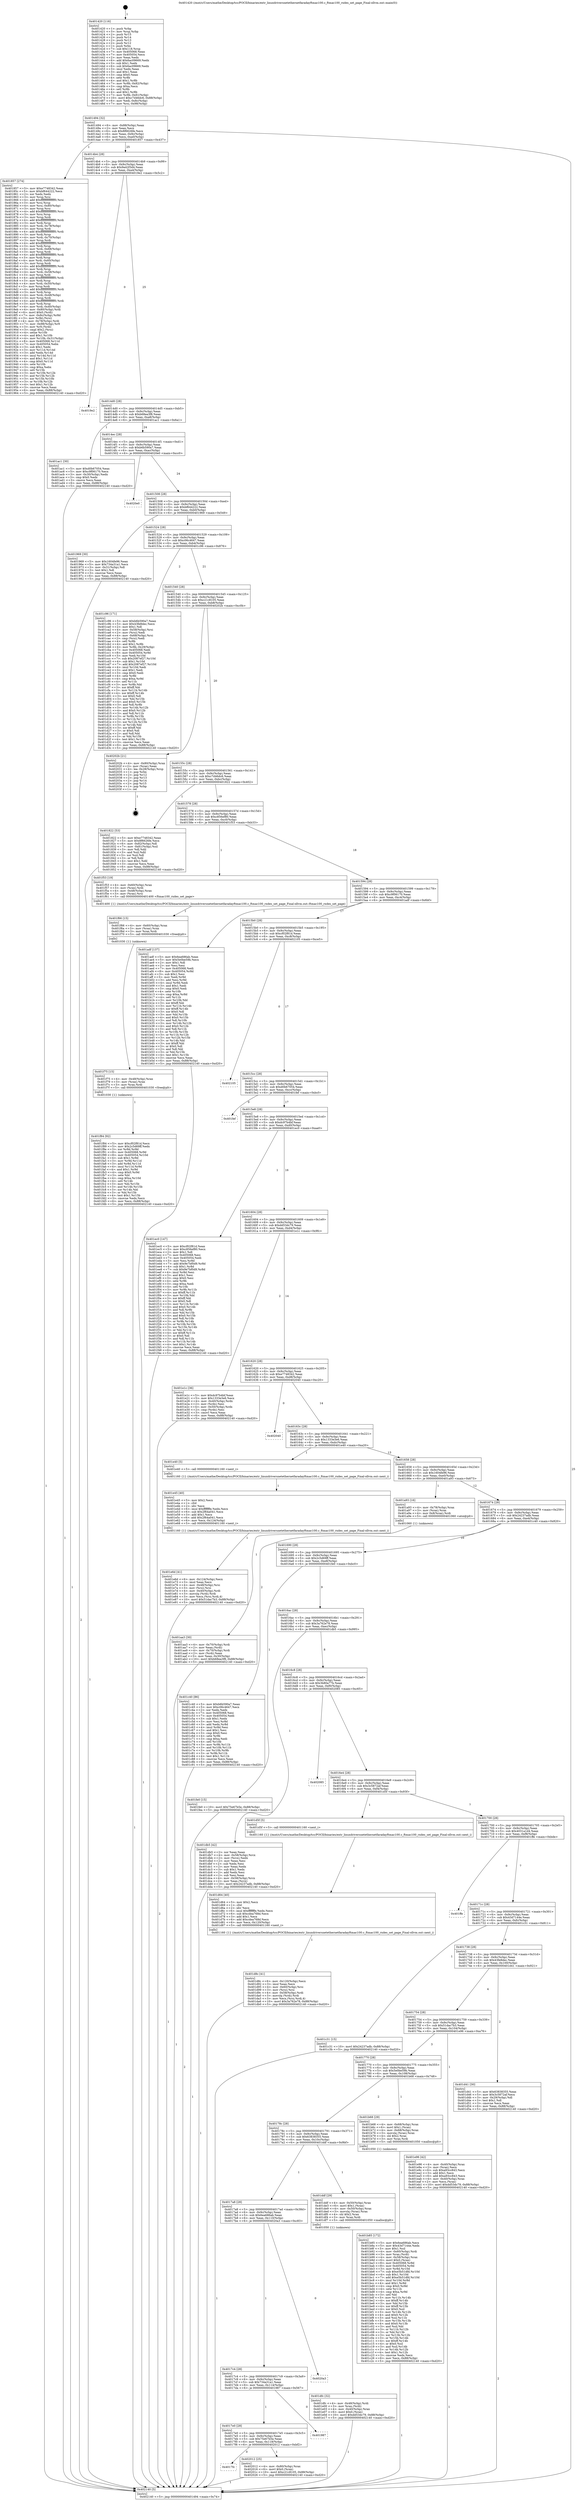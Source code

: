 digraph "0x401420" {
  label = "0x401420 (/mnt/c/Users/mathe/Desktop/tcc/POCII/binaries/extr_linuxdriversnetethernetfaradayftmac100.c_ftmac100_rxdes_set_page_Final-ollvm.out::main(0))"
  labelloc = "t"
  node[shape=record]

  Entry [label="",width=0.3,height=0.3,shape=circle,fillcolor=black,style=filled]
  "0x401494" [label="{
     0x401494 [32]\l
     | [instrs]\l
     &nbsp;&nbsp;0x401494 \<+6\>: mov -0x88(%rbp),%eax\l
     &nbsp;&nbsp;0x40149a \<+2\>: mov %eax,%ecx\l
     &nbsp;&nbsp;0x40149c \<+6\>: sub $0x8f6626fe,%ecx\l
     &nbsp;&nbsp;0x4014a2 \<+6\>: mov %eax,-0x9c(%rbp)\l
     &nbsp;&nbsp;0x4014a8 \<+6\>: mov %ecx,-0xa0(%rbp)\l
     &nbsp;&nbsp;0x4014ae \<+6\>: je 0000000000401857 \<main+0x437\>\l
  }"]
  "0x401857" [label="{
     0x401857 [274]\l
     | [instrs]\l
     &nbsp;&nbsp;0x401857 \<+5\>: mov $0xe7748342,%eax\l
     &nbsp;&nbsp;0x40185c \<+5\>: mov $0xbf644222,%ecx\l
     &nbsp;&nbsp;0x401861 \<+2\>: xor %edx,%edx\l
     &nbsp;&nbsp;0x401863 \<+3\>: mov %rsp,%rsi\l
     &nbsp;&nbsp;0x401866 \<+4\>: add $0xfffffffffffffff0,%rsi\l
     &nbsp;&nbsp;0x40186a \<+3\>: mov %rsi,%rsp\l
     &nbsp;&nbsp;0x40186d \<+4\>: mov %rsi,-0x80(%rbp)\l
     &nbsp;&nbsp;0x401871 \<+3\>: mov %rsp,%rsi\l
     &nbsp;&nbsp;0x401874 \<+4\>: add $0xfffffffffffffff0,%rsi\l
     &nbsp;&nbsp;0x401878 \<+3\>: mov %rsi,%rsp\l
     &nbsp;&nbsp;0x40187b \<+3\>: mov %rsp,%rdi\l
     &nbsp;&nbsp;0x40187e \<+4\>: add $0xfffffffffffffff0,%rdi\l
     &nbsp;&nbsp;0x401882 \<+3\>: mov %rdi,%rsp\l
     &nbsp;&nbsp;0x401885 \<+4\>: mov %rdi,-0x78(%rbp)\l
     &nbsp;&nbsp;0x401889 \<+3\>: mov %rsp,%rdi\l
     &nbsp;&nbsp;0x40188c \<+4\>: add $0xfffffffffffffff0,%rdi\l
     &nbsp;&nbsp;0x401890 \<+3\>: mov %rdi,%rsp\l
     &nbsp;&nbsp;0x401893 \<+4\>: mov %rdi,-0x70(%rbp)\l
     &nbsp;&nbsp;0x401897 \<+3\>: mov %rsp,%rdi\l
     &nbsp;&nbsp;0x40189a \<+4\>: add $0xfffffffffffffff0,%rdi\l
     &nbsp;&nbsp;0x40189e \<+3\>: mov %rdi,%rsp\l
     &nbsp;&nbsp;0x4018a1 \<+4\>: mov %rdi,-0x68(%rbp)\l
     &nbsp;&nbsp;0x4018a5 \<+3\>: mov %rsp,%rdi\l
     &nbsp;&nbsp;0x4018a8 \<+4\>: add $0xfffffffffffffff0,%rdi\l
     &nbsp;&nbsp;0x4018ac \<+3\>: mov %rdi,%rsp\l
     &nbsp;&nbsp;0x4018af \<+4\>: mov %rdi,-0x60(%rbp)\l
     &nbsp;&nbsp;0x4018b3 \<+3\>: mov %rsp,%rdi\l
     &nbsp;&nbsp;0x4018b6 \<+4\>: add $0xfffffffffffffff0,%rdi\l
     &nbsp;&nbsp;0x4018ba \<+3\>: mov %rdi,%rsp\l
     &nbsp;&nbsp;0x4018bd \<+4\>: mov %rdi,-0x58(%rbp)\l
     &nbsp;&nbsp;0x4018c1 \<+3\>: mov %rsp,%rdi\l
     &nbsp;&nbsp;0x4018c4 \<+4\>: add $0xfffffffffffffff0,%rdi\l
     &nbsp;&nbsp;0x4018c8 \<+3\>: mov %rdi,%rsp\l
     &nbsp;&nbsp;0x4018cb \<+4\>: mov %rdi,-0x50(%rbp)\l
     &nbsp;&nbsp;0x4018cf \<+3\>: mov %rsp,%rdi\l
     &nbsp;&nbsp;0x4018d2 \<+4\>: add $0xfffffffffffffff0,%rdi\l
     &nbsp;&nbsp;0x4018d6 \<+3\>: mov %rdi,%rsp\l
     &nbsp;&nbsp;0x4018d9 \<+4\>: mov %rdi,-0x48(%rbp)\l
     &nbsp;&nbsp;0x4018dd \<+3\>: mov %rsp,%rdi\l
     &nbsp;&nbsp;0x4018e0 \<+4\>: add $0xfffffffffffffff0,%rdi\l
     &nbsp;&nbsp;0x4018e4 \<+3\>: mov %rdi,%rsp\l
     &nbsp;&nbsp;0x4018e7 \<+4\>: mov %rdi,-0x40(%rbp)\l
     &nbsp;&nbsp;0x4018eb \<+4\>: mov -0x80(%rbp),%rdi\l
     &nbsp;&nbsp;0x4018ef \<+6\>: movl $0x0,(%rdi)\l
     &nbsp;&nbsp;0x4018f5 \<+7\>: mov -0x8c(%rbp),%r8d\l
     &nbsp;&nbsp;0x4018fc \<+3\>: mov %r8d,(%rsi)\l
     &nbsp;&nbsp;0x4018ff \<+4\>: mov -0x78(%rbp),%rdi\l
     &nbsp;&nbsp;0x401903 \<+7\>: mov -0x98(%rbp),%r9\l
     &nbsp;&nbsp;0x40190a \<+3\>: mov %r9,(%rdi)\l
     &nbsp;&nbsp;0x40190d \<+3\>: cmpl $0x2,(%rsi)\l
     &nbsp;&nbsp;0x401910 \<+4\>: setne %r10b\l
     &nbsp;&nbsp;0x401914 \<+4\>: and $0x1,%r10b\l
     &nbsp;&nbsp;0x401918 \<+4\>: mov %r10b,-0x31(%rbp)\l
     &nbsp;&nbsp;0x40191c \<+8\>: mov 0x405068,%r11d\l
     &nbsp;&nbsp;0x401924 \<+7\>: mov 0x405054,%ebx\l
     &nbsp;&nbsp;0x40192b \<+3\>: sub $0x1,%edx\l
     &nbsp;&nbsp;0x40192e \<+3\>: mov %r11d,%r14d\l
     &nbsp;&nbsp;0x401931 \<+3\>: add %edx,%r14d\l
     &nbsp;&nbsp;0x401934 \<+4\>: imul %r14d,%r11d\l
     &nbsp;&nbsp;0x401938 \<+4\>: and $0x1,%r11d\l
     &nbsp;&nbsp;0x40193c \<+4\>: cmp $0x0,%r11d\l
     &nbsp;&nbsp;0x401940 \<+4\>: sete %r10b\l
     &nbsp;&nbsp;0x401944 \<+3\>: cmp $0xa,%ebx\l
     &nbsp;&nbsp;0x401947 \<+4\>: setl %r15b\l
     &nbsp;&nbsp;0x40194b \<+3\>: mov %r10b,%r12b\l
     &nbsp;&nbsp;0x40194e \<+3\>: and %r15b,%r12b\l
     &nbsp;&nbsp;0x401951 \<+3\>: xor %r15b,%r10b\l
     &nbsp;&nbsp;0x401954 \<+3\>: or %r10b,%r12b\l
     &nbsp;&nbsp;0x401957 \<+4\>: test $0x1,%r12b\l
     &nbsp;&nbsp;0x40195b \<+3\>: cmovne %ecx,%eax\l
     &nbsp;&nbsp;0x40195e \<+6\>: mov %eax,-0x88(%rbp)\l
     &nbsp;&nbsp;0x401964 \<+5\>: jmp 0000000000402140 \<main+0xd20\>\l
  }"]
  "0x4014b4" [label="{
     0x4014b4 [28]\l
     | [instrs]\l
     &nbsp;&nbsp;0x4014b4 \<+5\>: jmp 00000000004014b9 \<main+0x99\>\l
     &nbsp;&nbsp;0x4014b9 \<+6\>: mov -0x9c(%rbp),%eax\l
     &nbsp;&nbsp;0x4014bf \<+5\>: sub $0x9a42f3d4,%eax\l
     &nbsp;&nbsp;0x4014c4 \<+6\>: mov %eax,-0xa4(%rbp)\l
     &nbsp;&nbsp;0x4014ca \<+6\>: je 00000000004019e2 \<main+0x5c2\>\l
  }"]
  Exit [label="",width=0.3,height=0.3,shape=circle,fillcolor=black,style=filled,peripheries=2]
  "0x4019e2" [label="{
     0x4019e2\l
  }", style=dashed]
  "0x4014d0" [label="{
     0x4014d0 [28]\l
     | [instrs]\l
     &nbsp;&nbsp;0x4014d0 \<+5\>: jmp 00000000004014d5 \<main+0xb5\>\l
     &nbsp;&nbsp;0x4014d5 \<+6\>: mov -0x9c(%rbp),%eax\l
     &nbsp;&nbsp;0x4014db \<+5\>: sub $0xb68ea3f8,%eax\l
     &nbsp;&nbsp;0x4014e0 \<+6\>: mov %eax,-0xa8(%rbp)\l
     &nbsp;&nbsp;0x4014e6 \<+6\>: je 0000000000401ac1 \<main+0x6a1\>\l
  }"]
  "0x4017fc" [label="{
     0x4017fc\l
  }", style=dashed]
  "0x401ac1" [label="{
     0x401ac1 [30]\l
     | [instrs]\l
     &nbsp;&nbsp;0x401ac1 \<+5\>: mov $0xd0b67054,%eax\l
     &nbsp;&nbsp;0x401ac6 \<+5\>: mov $0xc9f06170,%ecx\l
     &nbsp;&nbsp;0x401acb \<+3\>: mov -0x30(%rbp),%edx\l
     &nbsp;&nbsp;0x401ace \<+3\>: cmp $0x0,%edx\l
     &nbsp;&nbsp;0x401ad1 \<+3\>: cmove %ecx,%eax\l
     &nbsp;&nbsp;0x401ad4 \<+6\>: mov %eax,-0x88(%rbp)\l
     &nbsp;&nbsp;0x401ada \<+5\>: jmp 0000000000402140 \<main+0xd20\>\l
  }"]
  "0x4014ec" [label="{
     0x4014ec [28]\l
     | [instrs]\l
     &nbsp;&nbsp;0x4014ec \<+5\>: jmp 00000000004014f1 \<main+0xd1\>\l
     &nbsp;&nbsp;0x4014f1 \<+6\>: mov -0x9c(%rbp),%eax\l
     &nbsp;&nbsp;0x4014f7 \<+5\>: sub $0xb6b590a7,%eax\l
     &nbsp;&nbsp;0x4014fc \<+6\>: mov %eax,-0xac(%rbp)\l
     &nbsp;&nbsp;0x401502 \<+6\>: je 00000000004020e0 \<main+0xcc0\>\l
  }"]
  "0x402012" [label="{
     0x402012 [25]\l
     | [instrs]\l
     &nbsp;&nbsp;0x402012 \<+4\>: mov -0x80(%rbp),%rax\l
     &nbsp;&nbsp;0x402016 \<+6\>: movl $0x0,(%rax)\l
     &nbsp;&nbsp;0x40201c \<+10\>: movl $0xc21c8105,-0x88(%rbp)\l
     &nbsp;&nbsp;0x402026 \<+5\>: jmp 0000000000402140 \<main+0xd20\>\l
  }"]
  "0x4020e0" [label="{
     0x4020e0\l
  }", style=dashed]
  "0x401508" [label="{
     0x401508 [28]\l
     | [instrs]\l
     &nbsp;&nbsp;0x401508 \<+5\>: jmp 000000000040150d \<main+0xed\>\l
     &nbsp;&nbsp;0x40150d \<+6\>: mov -0x9c(%rbp),%eax\l
     &nbsp;&nbsp;0x401513 \<+5\>: sub $0xbf644222,%eax\l
     &nbsp;&nbsp;0x401518 \<+6\>: mov %eax,-0xb0(%rbp)\l
     &nbsp;&nbsp;0x40151e \<+6\>: je 0000000000401969 \<main+0x549\>\l
  }"]
  "0x4017e0" [label="{
     0x4017e0 [28]\l
     | [instrs]\l
     &nbsp;&nbsp;0x4017e0 \<+5\>: jmp 00000000004017e5 \<main+0x3c5\>\l
     &nbsp;&nbsp;0x4017e5 \<+6\>: mov -0x9c(%rbp),%eax\l
     &nbsp;&nbsp;0x4017eb \<+5\>: sub $0x75e67b5e,%eax\l
     &nbsp;&nbsp;0x4017f0 \<+6\>: mov %eax,-0x118(%rbp)\l
     &nbsp;&nbsp;0x4017f6 \<+6\>: je 0000000000402012 \<main+0xbf2\>\l
  }"]
  "0x401969" [label="{
     0x401969 [30]\l
     | [instrs]\l
     &nbsp;&nbsp;0x401969 \<+5\>: mov $0x1604fe96,%eax\l
     &nbsp;&nbsp;0x40196e \<+5\>: mov $0x734a31a1,%ecx\l
     &nbsp;&nbsp;0x401973 \<+3\>: mov -0x31(%rbp),%dl\l
     &nbsp;&nbsp;0x401976 \<+3\>: test $0x1,%dl\l
     &nbsp;&nbsp;0x401979 \<+3\>: cmovne %ecx,%eax\l
     &nbsp;&nbsp;0x40197c \<+6\>: mov %eax,-0x88(%rbp)\l
     &nbsp;&nbsp;0x401982 \<+5\>: jmp 0000000000402140 \<main+0xd20\>\l
  }"]
  "0x401524" [label="{
     0x401524 [28]\l
     | [instrs]\l
     &nbsp;&nbsp;0x401524 \<+5\>: jmp 0000000000401529 \<main+0x109\>\l
     &nbsp;&nbsp;0x401529 \<+6\>: mov -0x9c(%rbp),%eax\l
     &nbsp;&nbsp;0x40152f \<+5\>: sub $0xc06c4647,%eax\l
     &nbsp;&nbsp;0x401534 \<+6\>: mov %eax,-0xb4(%rbp)\l
     &nbsp;&nbsp;0x40153a \<+6\>: je 0000000000401c96 \<main+0x876\>\l
  }"]
  "0x401987" [label="{
     0x401987\l
  }", style=dashed]
  "0x401c96" [label="{
     0x401c96 [171]\l
     | [instrs]\l
     &nbsp;&nbsp;0x401c96 \<+5\>: mov $0xb6b590a7,%eax\l
     &nbsp;&nbsp;0x401c9b \<+5\>: mov $0x43fe8dec,%ecx\l
     &nbsp;&nbsp;0x401ca0 \<+2\>: mov $0x1,%dl\l
     &nbsp;&nbsp;0x401ca2 \<+4\>: mov -0x58(%rbp),%rsi\l
     &nbsp;&nbsp;0x401ca6 \<+2\>: mov (%rsi),%edi\l
     &nbsp;&nbsp;0x401ca8 \<+4\>: mov -0x68(%rbp),%rsi\l
     &nbsp;&nbsp;0x401cac \<+2\>: cmp (%rsi),%edi\l
     &nbsp;&nbsp;0x401cae \<+4\>: setl %r8b\l
     &nbsp;&nbsp;0x401cb2 \<+4\>: and $0x1,%r8b\l
     &nbsp;&nbsp;0x401cb6 \<+4\>: mov %r8b,-0x29(%rbp)\l
     &nbsp;&nbsp;0x401cba \<+7\>: mov 0x405068,%edi\l
     &nbsp;&nbsp;0x401cc1 \<+8\>: mov 0x405054,%r9d\l
     &nbsp;&nbsp;0x401cc9 \<+3\>: mov %edi,%r10d\l
     &nbsp;&nbsp;0x401ccc \<+7\>: sub $0x2087ef27,%r10d\l
     &nbsp;&nbsp;0x401cd3 \<+4\>: sub $0x1,%r10d\l
     &nbsp;&nbsp;0x401cd7 \<+7\>: add $0x2087ef27,%r10d\l
     &nbsp;&nbsp;0x401cde \<+4\>: imul %r10d,%edi\l
     &nbsp;&nbsp;0x401ce2 \<+3\>: and $0x1,%edi\l
     &nbsp;&nbsp;0x401ce5 \<+3\>: cmp $0x0,%edi\l
     &nbsp;&nbsp;0x401ce8 \<+4\>: sete %r8b\l
     &nbsp;&nbsp;0x401cec \<+4\>: cmp $0xa,%r9d\l
     &nbsp;&nbsp;0x401cf0 \<+4\>: setl %r11b\l
     &nbsp;&nbsp;0x401cf4 \<+3\>: mov %r8b,%bl\l
     &nbsp;&nbsp;0x401cf7 \<+3\>: xor $0xff,%bl\l
     &nbsp;&nbsp;0x401cfa \<+3\>: mov %r11b,%r14b\l
     &nbsp;&nbsp;0x401cfd \<+4\>: xor $0xff,%r14b\l
     &nbsp;&nbsp;0x401d01 \<+3\>: xor $0x0,%dl\l
     &nbsp;&nbsp;0x401d04 \<+3\>: mov %bl,%r15b\l
     &nbsp;&nbsp;0x401d07 \<+4\>: and $0x0,%r15b\l
     &nbsp;&nbsp;0x401d0b \<+3\>: and %dl,%r8b\l
     &nbsp;&nbsp;0x401d0e \<+3\>: mov %r14b,%r12b\l
     &nbsp;&nbsp;0x401d11 \<+4\>: and $0x0,%r12b\l
     &nbsp;&nbsp;0x401d15 \<+3\>: and %dl,%r11b\l
     &nbsp;&nbsp;0x401d18 \<+3\>: or %r8b,%r15b\l
     &nbsp;&nbsp;0x401d1b \<+3\>: or %r11b,%r12b\l
     &nbsp;&nbsp;0x401d1e \<+3\>: xor %r12b,%r15b\l
     &nbsp;&nbsp;0x401d21 \<+3\>: or %r14b,%bl\l
     &nbsp;&nbsp;0x401d24 \<+3\>: xor $0xff,%bl\l
     &nbsp;&nbsp;0x401d27 \<+3\>: or $0x0,%dl\l
     &nbsp;&nbsp;0x401d2a \<+2\>: and %dl,%bl\l
     &nbsp;&nbsp;0x401d2c \<+3\>: or %bl,%r15b\l
     &nbsp;&nbsp;0x401d2f \<+4\>: test $0x1,%r15b\l
     &nbsp;&nbsp;0x401d33 \<+3\>: cmovne %ecx,%eax\l
     &nbsp;&nbsp;0x401d36 \<+6\>: mov %eax,-0x88(%rbp)\l
     &nbsp;&nbsp;0x401d3c \<+5\>: jmp 0000000000402140 \<main+0xd20\>\l
  }"]
  "0x401540" [label="{
     0x401540 [28]\l
     | [instrs]\l
     &nbsp;&nbsp;0x401540 \<+5\>: jmp 0000000000401545 \<main+0x125\>\l
     &nbsp;&nbsp;0x401545 \<+6\>: mov -0x9c(%rbp),%eax\l
     &nbsp;&nbsp;0x40154b \<+5\>: sub $0xc21c8105,%eax\l
     &nbsp;&nbsp;0x401550 \<+6\>: mov %eax,-0xb8(%rbp)\l
     &nbsp;&nbsp;0x401556 \<+6\>: je 000000000040202b \<main+0xc0b\>\l
  }"]
  "0x4017c4" [label="{
     0x4017c4 [28]\l
     | [instrs]\l
     &nbsp;&nbsp;0x4017c4 \<+5\>: jmp 00000000004017c9 \<main+0x3a9\>\l
     &nbsp;&nbsp;0x4017c9 \<+6\>: mov -0x9c(%rbp),%eax\l
     &nbsp;&nbsp;0x4017cf \<+5\>: sub $0x734a31a1,%eax\l
     &nbsp;&nbsp;0x4017d4 \<+6\>: mov %eax,-0x114(%rbp)\l
     &nbsp;&nbsp;0x4017da \<+6\>: je 0000000000401987 \<main+0x567\>\l
  }"]
  "0x40202b" [label="{
     0x40202b [21]\l
     | [instrs]\l
     &nbsp;&nbsp;0x40202b \<+4\>: mov -0x80(%rbp),%rax\l
     &nbsp;&nbsp;0x40202f \<+2\>: mov (%rax),%eax\l
     &nbsp;&nbsp;0x402031 \<+4\>: lea -0x28(%rbp),%rsp\l
     &nbsp;&nbsp;0x402035 \<+1\>: pop %rbx\l
     &nbsp;&nbsp;0x402036 \<+2\>: pop %r12\l
     &nbsp;&nbsp;0x402038 \<+2\>: pop %r13\l
     &nbsp;&nbsp;0x40203a \<+2\>: pop %r14\l
     &nbsp;&nbsp;0x40203c \<+2\>: pop %r15\l
     &nbsp;&nbsp;0x40203e \<+1\>: pop %rbp\l
     &nbsp;&nbsp;0x40203f \<+1\>: ret\l
  }"]
  "0x40155c" [label="{
     0x40155c [28]\l
     | [instrs]\l
     &nbsp;&nbsp;0x40155c \<+5\>: jmp 0000000000401561 \<main+0x141\>\l
     &nbsp;&nbsp;0x401561 \<+6\>: mov -0x9c(%rbp),%eax\l
     &nbsp;&nbsp;0x401567 \<+5\>: sub $0xc7d46dc6,%eax\l
     &nbsp;&nbsp;0x40156c \<+6\>: mov %eax,-0xbc(%rbp)\l
     &nbsp;&nbsp;0x401572 \<+6\>: je 0000000000401822 \<main+0x402\>\l
  }"]
  "0x4020a3" [label="{
     0x4020a3\l
  }", style=dashed]
  "0x401822" [label="{
     0x401822 [53]\l
     | [instrs]\l
     &nbsp;&nbsp;0x401822 \<+5\>: mov $0xe7748342,%eax\l
     &nbsp;&nbsp;0x401827 \<+5\>: mov $0x8f6626fe,%ecx\l
     &nbsp;&nbsp;0x40182c \<+6\>: mov -0x82(%rbp),%dl\l
     &nbsp;&nbsp;0x401832 \<+7\>: mov -0x81(%rbp),%sil\l
     &nbsp;&nbsp;0x401839 \<+3\>: mov %dl,%dil\l
     &nbsp;&nbsp;0x40183c \<+3\>: and %sil,%dil\l
     &nbsp;&nbsp;0x40183f \<+3\>: xor %sil,%dl\l
     &nbsp;&nbsp;0x401842 \<+3\>: or %dl,%dil\l
     &nbsp;&nbsp;0x401845 \<+4\>: test $0x1,%dil\l
     &nbsp;&nbsp;0x401849 \<+3\>: cmovne %ecx,%eax\l
     &nbsp;&nbsp;0x40184c \<+6\>: mov %eax,-0x88(%rbp)\l
     &nbsp;&nbsp;0x401852 \<+5\>: jmp 0000000000402140 \<main+0xd20\>\l
  }"]
  "0x401578" [label="{
     0x401578 [28]\l
     | [instrs]\l
     &nbsp;&nbsp;0x401578 \<+5\>: jmp 000000000040157d \<main+0x15d\>\l
     &nbsp;&nbsp;0x40157d \<+6\>: mov -0x9c(%rbp),%eax\l
     &nbsp;&nbsp;0x401583 \<+5\>: sub $0xc856ef80,%eax\l
     &nbsp;&nbsp;0x401588 \<+6\>: mov %eax,-0xc0(%rbp)\l
     &nbsp;&nbsp;0x40158e \<+6\>: je 0000000000401f53 \<main+0xb33\>\l
  }"]
  "0x402140" [label="{
     0x402140 [5]\l
     | [instrs]\l
     &nbsp;&nbsp;0x402140 \<+5\>: jmp 0000000000401494 \<main+0x74\>\l
  }"]
  "0x401420" [label="{
     0x401420 [116]\l
     | [instrs]\l
     &nbsp;&nbsp;0x401420 \<+1\>: push %rbp\l
     &nbsp;&nbsp;0x401421 \<+3\>: mov %rsp,%rbp\l
     &nbsp;&nbsp;0x401424 \<+2\>: push %r15\l
     &nbsp;&nbsp;0x401426 \<+2\>: push %r14\l
     &nbsp;&nbsp;0x401428 \<+2\>: push %r13\l
     &nbsp;&nbsp;0x40142a \<+2\>: push %r12\l
     &nbsp;&nbsp;0x40142c \<+1\>: push %rbx\l
     &nbsp;&nbsp;0x40142d \<+7\>: sub $0x118,%rsp\l
     &nbsp;&nbsp;0x401434 \<+7\>: mov 0x405068,%eax\l
     &nbsp;&nbsp;0x40143b \<+7\>: mov 0x405054,%ecx\l
     &nbsp;&nbsp;0x401442 \<+2\>: mov %eax,%edx\l
     &nbsp;&nbsp;0x401444 \<+6\>: add $0x6ac09669,%edx\l
     &nbsp;&nbsp;0x40144a \<+3\>: sub $0x1,%edx\l
     &nbsp;&nbsp;0x40144d \<+6\>: sub $0x6ac09669,%edx\l
     &nbsp;&nbsp;0x401453 \<+3\>: imul %edx,%eax\l
     &nbsp;&nbsp;0x401456 \<+3\>: and $0x1,%eax\l
     &nbsp;&nbsp;0x401459 \<+3\>: cmp $0x0,%eax\l
     &nbsp;&nbsp;0x40145c \<+4\>: sete %r8b\l
     &nbsp;&nbsp;0x401460 \<+4\>: and $0x1,%r8b\l
     &nbsp;&nbsp;0x401464 \<+7\>: mov %r8b,-0x82(%rbp)\l
     &nbsp;&nbsp;0x40146b \<+3\>: cmp $0xa,%ecx\l
     &nbsp;&nbsp;0x40146e \<+4\>: setl %r8b\l
     &nbsp;&nbsp;0x401472 \<+4\>: and $0x1,%r8b\l
     &nbsp;&nbsp;0x401476 \<+7\>: mov %r8b,-0x81(%rbp)\l
     &nbsp;&nbsp;0x40147d \<+10\>: movl $0xc7d46dc6,-0x88(%rbp)\l
     &nbsp;&nbsp;0x401487 \<+6\>: mov %edi,-0x8c(%rbp)\l
     &nbsp;&nbsp;0x40148d \<+7\>: mov %rsi,-0x98(%rbp)\l
  }"]
  "0x401f84" [label="{
     0x401f84 [92]\l
     | [instrs]\l
     &nbsp;&nbsp;0x401f84 \<+5\>: mov $0xcf02f81d,%ecx\l
     &nbsp;&nbsp;0x401f89 \<+5\>: mov $0x2c5d69ff,%edx\l
     &nbsp;&nbsp;0x401f8e \<+3\>: xor %r8d,%r8d\l
     &nbsp;&nbsp;0x401f91 \<+8\>: mov 0x405068,%r9d\l
     &nbsp;&nbsp;0x401f99 \<+8\>: mov 0x405054,%r10d\l
     &nbsp;&nbsp;0x401fa1 \<+4\>: sub $0x1,%r8d\l
     &nbsp;&nbsp;0x401fa5 \<+3\>: mov %r9d,%r11d\l
     &nbsp;&nbsp;0x401fa8 \<+3\>: add %r8d,%r11d\l
     &nbsp;&nbsp;0x401fab \<+4\>: imul %r11d,%r9d\l
     &nbsp;&nbsp;0x401faf \<+4\>: and $0x1,%r9d\l
     &nbsp;&nbsp;0x401fb3 \<+4\>: cmp $0x0,%r9d\l
     &nbsp;&nbsp;0x401fb7 \<+3\>: sete %bl\l
     &nbsp;&nbsp;0x401fba \<+4\>: cmp $0xa,%r10d\l
     &nbsp;&nbsp;0x401fbe \<+4\>: setl %r14b\l
     &nbsp;&nbsp;0x401fc2 \<+3\>: mov %bl,%r15b\l
     &nbsp;&nbsp;0x401fc5 \<+3\>: and %r14b,%r15b\l
     &nbsp;&nbsp;0x401fc8 \<+3\>: xor %r14b,%bl\l
     &nbsp;&nbsp;0x401fcb \<+3\>: or %bl,%r15b\l
     &nbsp;&nbsp;0x401fce \<+4\>: test $0x1,%r15b\l
     &nbsp;&nbsp;0x401fd2 \<+3\>: cmovne %edx,%ecx\l
     &nbsp;&nbsp;0x401fd5 \<+6\>: mov %ecx,-0x88(%rbp)\l
     &nbsp;&nbsp;0x401fdb \<+5\>: jmp 0000000000402140 \<main+0xd20\>\l
  }"]
  "0x401f75" [label="{
     0x401f75 [15]\l
     | [instrs]\l
     &nbsp;&nbsp;0x401f75 \<+4\>: mov -0x48(%rbp),%rax\l
     &nbsp;&nbsp;0x401f79 \<+3\>: mov (%rax),%rax\l
     &nbsp;&nbsp;0x401f7c \<+3\>: mov %rax,%rdi\l
     &nbsp;&nbsp;0x401f7f \<+5\>: call 0000000000401030 \<free@plt\>\l
     | [calls]\l
     &nbsp;&nbsp;0x401030 \{1\} (unknown)\l
  }"]
  "0x401f53" [label="{
     0x401f53 [19]\l
     | [instrs]\l
     &nbsp;&nbsp;0x401f53 \<+4\>: mov -0x60(%rbp),%rax\l
     &nbsp;&nbsp;0x401f57 \<+3\>: mov (%rax),%rdi\l
     &nbsp;&nbsp;0x401f5a \<+4\>: mov -0x48(%rbp),%rax\l
     &nbsp;&nbsp;0x401f5e \<+3\>: mov (%rax),%rsi\l
     &nbsp;&nbsp;0x401f61 \<+5\>: call 0000000000401400 \<ftmac100_rxdes_set_page\>\l
     | [calls]\l
     &nbsp;&nbsp;0x401400 \{1\} (/mnt/c/Users/mathe/Desktop/tcc/POCII/binaries/extr_linuxdriversnetethernetfaradayftmac100.c_ftmac100_rxdes_set_page_Final-ollvm.out::ftmac100_rxdes_set_page)\l
  }"]
  "0x401594" [label="{
     0x401594 [28]\l
     | [instrs]\l
     &nbsp;&nbsp;0x401594 \<+5\>: jmp 0000000000401599 \<main+0x179\>\l
     &nbsp;&nbsp;0x401599 \<+6\>: mov -0x9c(%rbp),%eax\l
     &nbsp;&nbsp;0x40159f \<+5\>: sub $0xc9f06170,%eax\l
     &nbsp;&nbsp;0x4015a4 \<+6\>: mov %eax,-0xc4(%rbp)\l
     &nbsp;&nbsp;0x4015aa \<+6\>: je 0000000000401adf \<main+0x6bf\>\l
  }"]
  "0x401f66" [label="{
     0x401f66 [15]\l
     | [instrs]\l
     &nbsp;&nbsp;0x401f66 \<+4\>: mov -0x60(%rbp),%rax\l
     &nbsp;&nbsp;0x401f6a \<+3\>: mov (%rax),%rax\l
     &nbsp;&nbsp;0x401f6d \<+3\>: mov %rax,%rdi\l
     &nbsp;&nbsp;0x401f70 \<+5\>: call 0000000000401030 \<free@plt\>\l
     | [calls]\l
     &nbsp;&nbsp;0x401030 \{1\} (unknown)\l
  }"]
  "0x401adf" [label="{
     0x401adf [137]\l
     | [instrs]\l
     &nbsp;&nbsp;0x401adf \<+5\>: mov $0x6ea686ab,%eax\l
     &nbsp;&nbsp;0x401ae4 \<+5\>: mov $0x5e0be59b,%ecx\l
     &nbsp;&nbsp;0x401ae9 \<+2\>: mov $0x1,%dl\l
     &nbsp;&nbsp;0x401aeb \<+2\>: xor %esi,%esi\l
     &nbsp;&nbsp;0x401aed \<+7\>: mov 0x405068,%edi\l
     &nbsp;&nbsp;0x401af4 \<+8\>: mov 0x405054,%r8d\l
     &nbsp;&nbsp;0x401afc \<+3\>: sub $0x1,%esi\l
     &nbsp;&nbsp;0x401aff \<+3\>: mov %edi,%r9d\l
     &nbsp;&nbsp;0x401b02 \<+3\>: add %esi,%r9d\l
     &nbsp;&nbsp;0x401b05 \<+4\>: imul %r9d,%edi\l
     &nbsp;&nbsp;0x401b09 \<+3\>: and $0x1,%edi\l
     &nbsp;&nbsp;0x401b0c \<+3\>: cmp $0x0,%edi\l
     &nbsp;&nbsp;0x401b0f \<+4\>: sete %r10b\l
     &nbsp;&nbsp;0x401b13 \<+4\>: cmp $0xa,%r8d\l
     &nbsp;&nbsp;0x401b17 \<+4\>: setl %r11b\l
     &nbsp;&nbsp;0x401b1b \<+3\>: mov %r10b,%bl\l
     &nbsp;&nbsp;0x401b1e \<+3\>: xor $0xff,%bl\l
     &nbsp;&nbsp;0x401b21 \<+3\>: mov %r11b,%r14b\l
     &nbsp;&nbsp;0x401b24 \<+4\>: xor $0xff,%r14b\l
     &nbsp;&nbsp;0x401b28 \<+3\>: xor $0x0,%dl\l
     &nbsp;&nbsp;0x401b2b \<+3\>: mov %bl,%r15b\l
     &nbsp;&nbsp;0x401b2e \<+4\>: and $0x0,%r15b\l
     &nbsp;&nbsp;0x401b32 \<+3\>: and %dl,%r10b\l
     &nbsp;&nbsp;0x401b35 \<+3\>: mov %r14b,%r12b\l
     &nbsp;&nbsp;0x401b38 \<+4\>: and $0x0,%r12b\l
     &nbsp;&nbsp;0x401b3c \<+3\>: and %dl,%r11b\l
     &nbsp;&nbsp;0x401b3f \<+3\>: or %r10b,%r15b\l
     &nbsp;&nbsp;0x401b42 \<+3\>: or %r11b,%r12b\l
     &nbsp;&nbsp;0x401b45 \<+3\>: xor %r12b,%r15b\l
     &nbsp;&nbsp;0x401b48 \<+3\>: or %r14b,%bl\l
     &nbsp;&nbsp;0x401b4b \<+3\>: xor $0xff,%bl\l
     &nbsp;&nbsp;0x401b4e \<+3\>: or $0x0,%dl\l
     &nbsp;&nbsp;0x401b51 \<+2\>: and %dl,%bl\l
     &nbsp;&nbsp;0x401b53 \<+3\>: or %bl,%r15b\l
     &nbsp;&nbsp;0x401b56 \<+4\>: test $0x1,%r15b\l
     &nbsp;&nbsp;0x401b5a \<+3\>: cmovne %ecx,%eax\l
     &nbsp;&nbsp;0x401b5d \<+6\>: mov %eax,-0x88(%rbp)\l
     &nbsp;&nbsp;0x401b63 \<+5\>: jmp 0000000000402140 \<main+0xd20\>\l
  }"]
  "0x4015b0" [label="{
     0x4015b0 [28]\l
     | [instrs]\l
     &nbsp;&nbsp;0x4015b0 \<+5\>: jmp 00000000004015b5 \<main+0x195\>\l
     &nbsp;&nbsp;0x4015b5 \<+6\>: mov -0x9c(%rbp),%eax\l
     &nbsp;&nbsp;0x4015bb \<+5\>: sub $0xcf02f81d,%eax\l
     &nbsp;&nbsp;0x4015c0 \<+6\>: mov %eax,-0xc8(%rbp)\l
     &nbsp;&nbsp;0x4015c6 \<+6\>: je 0000000000402105 \<main+0xce5\>\l
  }"]
  "0x401e6d" [label="{
     0x401e6d [41]\l
     | [instrs]\l
     &nbsp;&nbsp;0x401e6d \<+6\>: mov -0x124(%rbp),%ecx\l
     &nbsp;&nbsp;0x401e73 \<+3\>: imul %eax,%ecx\l
     &nbsp;&nbsp;0x401e76 \<+4\>: mov -0x48(%rbp),%rsi\l
     &nbsp;&nbsp;0x401e7a \<+3\>: mov (%rsi),%rsi\l
     &nbsp;&nbsp;0x401e7d \<+4\>: mov -0x40(%rbp),%rdi\l
     &nbsp;&nbsp;0x401e81 \<+3\>: movslq (%rdi),%rdi\l
     &nbsp;&nbsp;0x401e84 \<+3\>: mov %ecx,(%rsi,%rdi,4)\l
     &nbsp;&nbsp;0x401e87 \<+10\>: movl $0x51dac7b3,-0x88(%rbp)\l
     &nbsp;&nbsp;0x401e91 \<+5\>: jmp 0000000000402140 \<main+0xd20\>\l
  }"]
  "0x402105" [label="{
     0x402105\l
  }", style=dashed]
  "0x4015cc" [label="{
     0x4015cc [28]\l
     | [instrs]\l
     &nbsp;&nbsp;0x4015cc \<+5\>: jmp 00000000004015d1 \<main+0x1b1\>\l
     &nbsp;&nbsp;0x4015d1 \<+6\>: mov -0x9c(%rbp),%eax\l
     &nbsp;&nbsp;0x4015d7 \<+5\>: sub $0xd0b67054,%eax\l
     &nbsp;&nbsp;0x4015dc \<+6\>: mov %eax,-0xcc(%rbp)\l
     &nbsp;&nbsp;0x4015e2 \<+6\>: je 0000000000401fef \<main+0xbcf\>\l
  }"]
  "0x401e45" [label="{
     0x401e45 [40]\l
     | [instrs]\l
     &nbsp;&nbsp;0x401e45 \<+5\>: mov $0x2,%ecx\l
     &nbsp;&nbsp;0x401e4a \<+1\>: cltd\l
     &nbsp;&nbsp;0x401e4b \<+2\>: idiv %ecx\l
     &nbsp;&nbsp;0x401e4d \<+6\>: imul $0xfffffffe,%edx,%ecx\l
     &nbsp;&nbsp;0x401e53 \<+6\>: sub $0x2f64a041,%ecx\l
     &nbsp;&nbsp;0x401e59 \<+3\>: add $0x1,%ecx\l
     &nbsp;&nbsp;0x401e5c \<+6\>: add $0x2f64a041,%ecx\l
     &nbsp;&nbsp;0x401e62 \<+6\>: mov %ecx,-0x124(%rbp)\l
     &nbsp;&nbsp;0x401e68 \<+5\>: call 0000000000401160 \<next_i\>\l
     | [calls]\l
     &nbsp;&nbsp;0x401160 \{1\} (/mnt/c/Users/mathe/Desktop/tcc/POCII/binaries/extr_linuxdriversnetethernetfaradayftmac100.c_ftmac100_rxdes_set_page_Final-ollvm.out::next_i)\l
  }"]
  "0x401fef" [label="{
     0x401fef\l
  }", style=dashed]
  "0x4015e8" [label="{
     0x4015e8 [28]\l
     | [instrs]\l
     &nbsp;&nbsp;0x4015e8 \<+5\>: jmp 00000000004015ed \<main+0x1cd\>\l
     &nbsp;&nbsp;0x4015ed \<+6\>: mov -0x9c(%rbp),%eax\l
     &nbsp;&nbsp;0x4015f3 \<+5\>: sub $0xdc97b4bf,%eax\l
     &nbsp;&nbsp;0x4015f8 \<+6\>: mov %eax,-0xd0(%rbp)\l
     &nbsp;&nbsp;0x4015fe \<+6\>: je 0000000000401ec0 \<main+0xaa0\>\l
  }"]
  "0x401dfc" [label="{
     0x401dfc [32]\l
     | [instrs]\l
     &nbsp;&nbsp;0x401dfc \<+4\>: mov -0x48(%rbp),%rdi\l
     &nbsp;&nbsp;0x401e00 \<+3\>: mov %rax,(%rdi)\l
     &nbsp;&nbsp;0x401e03 \<+4\>: mov -0x40(%rbp),%rax\l
     &nbsp;&nbsp;0x401e07 \<+6\>: movl $0x0,(%rax)\l
     &nbsp;&nbsp;0x401e0d \<+10\>: movl $0xdd53dc79,-0x88(%rbp)\l
     &nbsp;&nbsp;0x401e17 \<+5\>: jmp 0000000000402140 \<main+0xd20\>\l
  }"]
  "0x401ec0" [label="{
     0x401ec0 [147]\l
     | [instrs]\l
     &nbsp;&nbsp;0x401ec0 \<+5\>: mov $0xcf02f81d,%eax\l
     &nbsp;&nbsp;0x401ec5 \<+5\>: mov $0xc856ef80,%ecx\l
     &nbsp;&nbsp;0x401eca \<+2\>: mov $0x1,%dl\l
     &nbsp;&nbsp;0x401ecc \<+7\>: mov 0x405068,%esi\l
     &nbsp;&nbsp;0x401ed3 \<+7\>: mov 0x405054,%edi\l
     &nbsp;&nbsp;0x401eda \<+3\>: mov %esi,%r8d\l
     &nbsp;&nbsp;0x401edd \<+7\>: add $0x9e7bf0d9,%r8d\l
     &nbsp;&nbsp;0x401ee4 \<+4\>: sub $0x1,%r8d\l
     &nbsp;&nbsp;0x401ee8 \<+7\>: sub $0x9e7bf0d9,%r8d\l
     &nbsp;&nbsp;0x401eef \<+4\>: imul %r8d,%esi\l
     &nbsp;&nbsp;0x401ef3 \<+3\>: and $0x1,%esi\l
     &nbsp;&nbsp;0x401ef6 \<+3\>: cmp $0x0,%esi\l
     &nbsp;&nbsp;0x401ef9 \<+4\>: sete %r9b\l
     &nbsp;&nbsp;0x401efd \<+3\>: cmp $0xa,%edi\l
     &nbsp;&nbsp;0x401f00 \<+4\>: setl %r10b\l
     &nbsp;&nbsp;0x401f04 \<+3\>: mov %r9b,%r11b\l
     &nbsp;&nbsp;0x401f07 \<+4\>: xor $0xff,%r11b\l
     &nbsp;&nbsp;0x401f0b \<+3\>: mov %r10b,%bl\l
     &nbsp;&nbsp;0x401f0e \<+3\>: xor $0xff,%bl\l
     &nbsp;&nbsp;0x401f11 \<+3\>: xor $0x0,%dl\l
     &nbsp;&nbsp;0x401f14 \<+3\>: mov %r11b,%r14b\l
     &nbsp;&nbsp;0x401f17 \<+4\>: and $0x0,%r14b\l
     &nbsp;&nbsp;0x401f1b \<+3\>: and %dl,%r9b\l
     &nbsp;&nbsp;0x401f1e \<+3\>: mov %bl,%r15b\l
     &nbsp;&nbsp;0x401f21 \<+4\>: and $0x0,%r15b\l
     &nbsp;&nbsp;0x401f25 \<+3\>: and %dl,%r10b\l
     &nbsp;&nbsp;0x401f28 \<+3\>: or %r9b,%r14b\l
     &nbsp;&nbsp;0x401f2b \<+3\>: or %r10b,%r15b\l
     &nbsp;&nbsp;0x401f2e \<+3\>: xor %r15b,%r14b\l
     &nbsp;&nbsp;0x401f31 \<+3\>: or %bl,%r11b\l
     &nbsp;&nbsp;0x401f34 \<+4\>: xor $0xff,%r11b\l
     &nbsp;&nbsp;0x401f38 \<+3\>: or $0x0,%dl\l
     &nbsp;&nbsp;0x401f3b \<+3\>: and %dl,%r11b\l
     &nbsp;&nbsp;0x401f3e \<+3\>: or %r11b,%r14b\l
     &nbsp;&nbsp;0x401f41 \<+4\>: test $0x1,%r14b\l
     &nbsp;&nbsp;0x401f45 \<+3\>: cmovne %ecx,%eax\l
     &nbsp;&nbsp;0x401f48 \<+6\>: mov %eax,-0x88(%rbp)\l
     &nbsp;&nbsp;0x401f4e \<+5\>: jmp 0000000000402140 \<main+0xd20\>\l
  }"]
  "0x401604" [label="{
     0x401604 [28]\l
     | [instrs]\l
     &nbsp;&nbsp;0x401604 \<+5\>: jmp 0000000000401609 \<main+0x1e9\>\l
     &nbsp;&nbsp;0x401609 \<+6\>: mov -0x9c(%rbp),%eax\l
     &nbsp;&nbsp;0x40160f \<+5\>: sub $0xdd53dc79,%eax\l
     &nbsp;&nbsp;0x401614 \<+6\>: mov %eax,-0xd4(%rbp)\l
     &nbsp;&nbsp;0x40161a \<+6\>: je 0000000000401e1c \<main+0x9fc\>\l
  }"]
  "0x4017a8" [label="{
     0x4017a8 [28]\l
     | [instrs]\l
     &nbsp;&nbsp;0x4017a8 \<+5\>: jmp 00000000004017ad \<main+0x38d\>\l
     &nbsp;&nbsp;0x4017ad \<+6\>: mov -0x9c(%rbp),%eax\l
     &nbsp;&nbsp;0x4017b3 \<+5\>: sub $0x6ea686ab,%eax\l
     &nbsp;&nbsp;0x4017b8 \<+6\>: mov %eax,-0x110(%rbp)\l
     &nbsp;&nbsp;0x4017be \<+6\>: je 00000000004020a3 \<main+0xc83\>\l
  }"]
  "0x401e1c" [label="{
     0x401e1c [36]\l
     | [instrs]\l
     &nbsp;&nbsp;0x401e1c \<+5\>: mov $0xdc97b4bf,%eax\l
     &nbsp;&nbsp;0x401e21 \<+5\>: mov $0x1333e3e6,%ecx\l
     &nbsp;&nbsp;0x401e26 \<+4\>: mov -0x40(%rbp),%rdx\l
     &nbsp;&nbsp;0x401e2a \<+2\>: mov (%rdx),%esi\l
     &nbsp;&nbsp;0x401e2c \<+4\>: mov -0x50(%rbp),%rdx\l
     &nbsp;&nbsp;0x401e30 \<+2\>: cmp (%rdx),%esi\l
     &nbsp;&nbsp;0x401e32 \<+3\>: cmovl %ecx,%eax\l
     &nbsp;&nbsp;0x401e35 \<+6\>: mov %eax,-0x88(%rbp)\l
     &nbsp;&nbsp;0x401e3b \<+5\>: jmp 0000000000402140 \<main+0xd20\>\l
  }"]
  "0x401620" [label="{
     0x401620 [28]\l
     | [instrs]\l
     &nbsp;&nbsp;0x401620 \<+5\>: jmp 0000000000401625 \<main+0x205\>\l
     &nbsp;&nbsp;0x401625 \<+6\>: mov -0x9c(%rbp),%eax\l
     &nbsp;&nbsp;0x40162b \<+5\>: sub $0xe7748342,%eax\l
     &nbsp;&nbsp;0x401630 \<+6\>: mov %eax,-0xd8(%rbp)\l
     &nbsp;&nbsp;0x401636 \<+6\>: je 0000000000402040 \<main+0xc20\>\l
  }"]
  "0x401ddf" [label="{
     0x401ddf [29]\l
     | [instrs]\l
     &nbsp;&nbsp;0x401ddf \<+4\>: mov -0x50(%rbp),%rax\l
     &nbsp;&nbsp;0x401de3 \<+6\>: movl $0x1,(%rax)\l
     &nbsp;&nbsp;0x401de9 \<+4\>: mov -0x50(%rbp),%rax\l
     &nbsp;&nbsp;0x401ded \<+3\>: movslq (%rax),%rax\l
     &nbsp;&nbsp;0x401df0 \<+4\>: shl $0x2,%rax\l
     &nbsp;&nbsp;0x401df4 \<+3\>: mov %rax,%rdi\l
     &nbsp;&nbsp;0x401df7 \<+5\>: call 0000000000401050 \<malloc@plt\>\l
     | [calls]\l
     &nbsp;&nbsp;0x401050 \{1\} (unknown)\l
  }"]
  "0x402040" [label="{
     0x402040\l
  }", style=dashed]
  "0x40163c" [label="{
     0x40163c [28]\l
     | [instrs]\l
     &nbsp;&nbsp;0x40163c \<+5\>: jmp 0000000000401641 \<main+0x221\>\l
     &nbsp;&nbsp;0x401641 \<+6\>: mov -0x9c(%rbp),%eax\l
     &nbsp;&nbsp;0x401647 \<+5\>: sub $0x1333e3e6,%eax\l
     &nbsp;&nbsp;0x40164c \<+6\>: mov %eax,-0xdc(%rbp)\l
     &nbsp;&nbsp;0x401652 \<+6\>: je 0000000000401e40 \<main+0xa20\>\l
  }"]
  "0x401d8c" [label="{
     0x401d8c [41]\l
     | [instrs]\l
     &nbsp;&nbsp;0x401d8c \<+6\>: mov -0x120(%rbp),%ecx\l
     &nbsp;&nbsp;0x401d92 \<+3\>: imul %eax,%ecx\l
     &nbsp;&nbsp;0x401d95 \<+4\>: mov -0x60(%rbp),%rsi\l
     &nbsp;&nbsp;0x401d99 \<+3\>: mov (%rsi),%rsi\l
     &nbsp;&nbsp;0x401d9c \<+4\>: mov -0x58(%rbp),%rdi\l
     &nbsp;&nbsp;0x401da0 \<+3\>: movslq (%rdi),%rdi\l
     &nbsp;&nbsp;0x401da3 \<+3\>: mov %ecx,(%rsi,%rdi,4)\l
     &nbsp;&nbsp;0x401da6 \<+10\>: movl $0x3a762e78,-0x88(%rbp)\l
     &nbsp;&nbsp;0x401db0 \<+5\>: jmp 0000000000402140 \<main+0xd20\>\l
  }"]
  "0x401e40" [label="{
     0x401e40 [5]\l
     | [instrs]\l
     &nbsp;&nbsp;0x401e40 \<+5\>: call 0000000000401160 \<next_i\>\l
     | [calls]\l
     &nbsp;&nbsp;0x401160 \{1\} (/mnt/c/Users/mathe/Desktop/tcc/POCII/binaries/extr_linuxdriversnetethernetfaradayftmac100.c_ftmac100_rxdes_set_page_Final-ollvm.out::next_i)\l
  }"]
  "0x401658" [label="{
     0x401658 [28]\l
     | [instrs]\l
     &nbsp;&nbsp;0x401658 \<+5\>: jmp 000000000040165d \<main+0x23d\>\l
     &nbsp;&nbsp;0x40165d \<+6\>: mov -0x9c(%rbp),%eax\l
     &nbsp;&nbsp;0x401663 \<+5\>: sub $0x1604fe96,%eax\l
     &nbsp;&nbsp;0x401668 \<+6\>: mov %eax,-0xe0(%rbp)\l
     &nbsp;&nbsp;0x40166e \<+6\>: je 0000000000401a93 \<main+0x673\>\l
  }"]
  "0x401d64" [label="{
     0x401d64 [40]\l
     | [instrs]\l
     &nbsp;&nbsp;0x401d64 \<+5\>: mov $0x2,%ecx\l
     &nbsp;&nbsp;0x401d69 \<+1\>: cltd\l
     &nbsp;&nbsp;0x401d6a \<+2\>: idiv %ecx\l
     &nbsp;&nbsp;0x401d6c \<+6\>: imul $0xfffffffe,%edx,%ecx\l
     &nbsp;&nbsp;0x401d72 \<+6\>: sub $0xcdea768d,%ecx\l
     &nbsp;&nbsp;0x401d78 \<+3\>: add $0x1,%ecx\l
     &nbsp;&nbsp;0x401d7b \<+6\>: add $0xcdea768d,%ecx\l
     &nbsp;&nbsp;0x401d81 \<+6\>: mov %ecx,-0x120(%rbp)\l
     &nbsp;&nbsp;0x401d87 \<+5\>: call 0000000000401160 \<next_i\>\l
     | [calls]\l
     &nbsp;&nbsp;0x401160 \{1\} (/mnt/c/Users/mathe/Desktop/tcc/POCII/binaries/extr_linuxdriversnetethernetfaradayftmac100.c_ftmac100_rxdes_set_page_Final-ollvm.out::next_i)\l
  }"]
  "0x401a93" [label="{
     0x401a93 [16]\l
     | [instrs]\l
     &nbsp;&nbsp;0x401a93 \<+4\>: mov -0x78(%rbp),%rax\l
     &nbsp;&nbsp;0x401a97 \<+3\>: mov (%rax),%rax\l
     &nbsp;&nbsp;0x401a9a \<+4\>: mov 0x8(%rax),%rdi\l
     &nbsp;&nbsp;0x401a9e \<+5\>: call 0000000000401060 \<atoi@plt\>\l
     | [calls]\l
     &nbsp;&nbsp;0x401060 \{1\} (unknown)\l
  }"]
  "0x401674" [label="{
     0x401674 [28]\l
     | [instrs]\l
     &nbsp;&nbsp;0x401674 \<+5\>: jmp 0000000000401679 \<main+0x259\>\l
     &nbsp;&nbsp;0x401679 \<+6\>: mov -0x9c(%rbp),%eax\l
     &nbsp;&nbsp;0x40167f \<+5\>: sub $0x24237adb,%eax\l
     &nbsp;&nbsp;0x401684 \<+6\>: mov %eax,-0xe4(%rbp)\l
     &nbsp;&nbsp;0x40168a \<+6\>: je 0000000000401c40 \<main+0x820\>\l
  }"]
  "0x401aa3" [label="{
     0x401aa3 [30]\l
     | [instrs]\l
     &nbsp;&nbsp;0x401aa3 \<+4\>: mov -0x70(%rbp),%rdi\l
     &nbsp;&nbsp;0x401aa7 \<+2\>: mov %eax,(%rdi)\l
     &nbsp;&nbsp;0x401aa9 \<+4\>: mov -0x70(%rbp),%rdi\l
     &nbsp;&nbsp;0x401aad \<+2\>: mov (%rdi),%eax\l
     &nbsp;&nbsp;0x401aaf \<+3\>: mov %eax,-0x30(%rbp)\l
     &nbsp;&nbsp;0x401ab2 \<+10\>: movl $0xb68ea3f8,-0x88(%rbp)\l
     &nbsp;&nbsp;0x401abc \<+5\>: jmp 0000000000402140 \<main+0xd20\>\l
  }"]
  "0x401b85" [label="{
     0x401b85 [172]\l
     | [instrs]\l
     &nbsp;&nbsp;0x401b85 \<+5\>: mov $0x6ea686ab,%ecx\l
     &nbsp;&nbsp;0x401b8a \<+5\>: mov $0x43d7144e,%edx\l
     &nbsp;&nbsp;0x401b8f \<+3\>: mov $0x1,%sil\l
     &nbsp;&nbsp;0x401b92 \<+4\>: mov -0x60(%rbp),%rdi\l
     &nbsp;&nbsp;0x401b96 \<+3\>: mov %rax,(%rdi)\l
     &nbsp;&nbsp;0x401b99 \<+4\>: mov -0x58(%rbp),%rax\l
     &nbsp;&nbsp;0x401b9d \<+6\>: movl $0x0,(%rax)\l
     &nbsp;&nbsp;0x401ba3 \<+8\>: mov 0x405068,%r8d\l
     &nbsp;&nbsp;0x401bab \<+8\>: mov 0x405054,%r9d\l
     &nbsp;&nbsp;0x401bb3 \<+3\>: mov %r8d,%r10d\l
     &nbsp;&nbsp;0x401bb6 \<+7\>: sub $0xe5b51dfd,%r10d\l
     &nbsp;&nbsp;0x401bbd \<+4\>: sub $0x1,%r10d\l
     &nbsp;&nbsp;0x401bc1 \<+7\>: add $0xe5b51dfd,%r10d\l
     &nbsp;&nbsp;0x401bc8 \<+4\>: imul %r10d,%r8d\l
     &nbsp;&nbsp;0x401bcc \<+4\>: and $0x1,%r8d\l
     &nbsp;&nbsp;0x401bd0 \<+4\>: cmp $0x0,%r8d\l
     &nbsp;&nbsp;0x401bd4 \<+4\>: sete %r11b\l
     &nbsp;&nbsp;0x401bd8 \<+4\>: cmp $0xa,%r9d\l
     &nbsp;&nbsp;0x401bdc \<+3\>: setl %bl\l
     &nbsp;&nbsp;0x401bdf \<+3\>: mov %r11b,%r14b\l
     &nbsp;&nbsp;0x401be2 \<+4\>: xor $0xff,%r14b\l
     &nbsp;&nbsp;0x401be6 \<+3\>: mov %bl,%r15b\l
     &nbsp;&nbsp;0x401be9 \<+4\>: xor $0xff,%r15b\l
     &nbsp;&nbsp;0x401bed \<+4\>: xor $0x0,%sil\l
     &nbsp;&nbsp;0x401bf1 \<+3\>: mov %r14b,%r12b\l
     &nbsp;&nbsp;0x401bf4 \<+4\>: and $0x0,%r12b\l
     &nbsp;&nbsp;0x401bf8 \<+3\>: and %sil,%r11b\l
     &nbsp;&nbsp;0x401bfb \<+3\>: mov %r15b,%r13b\l
     &nbsp;&nbsp;0x401bfe \<+4\>: and $0x0,%r13b\l
     &nbsp;&nbsp;0x401c02 \<+3\>: and %sil,%bl\l
     &nbsp;&nbsp;0x401c05 \<+3\>: or %r11b,%r12b\l
     &nbsp;&nbsp;0x401c08 \<+3\>: or %bl,%r13b\l
     &nbsp;&nbsp;0x401c0b \<+3\>: xor %r13b,%r12b\l
     &nbsp;&nbsp;0x401c0e \<+3\>: or %r15b,%r14b\l
     &nbsp;&nbsp;0x401c11 \<+4\>: xor $0xff,%r14b\l
     &nbsp;&nbsp;0x401c15 \<+4\>: or $0x0,%sil\l
     &nbsp;&nbsp;0x401c19 \<+3\>: and %sil,%r14b\l
     &nbsp;&nbsp;0x401c1c \<+3\>: or %r14b,%r12b\l
     &nbsp;&nbsp;0x401c1f \<+4\>: test $0x1,%r12b\l
     &nbsp;&nbsp;0x401c23 \<+3\>: cmovne %edx,%ecx\l
     &nbsp;&nbsp;0x401c26 \<+6\>: mov %ecx,-0x88(%rbp)\l
     &nbsp;&nbsp;0x401c2c \<+5\>: jmp 0000000000402140 \<main+0xd20\>\l
  }"]
  "0x401c40" [label="{
     0x401c40 [86]\l
     | [instrs]\l
     &nbsp;&nbsp;0x401c40 \<+5\>: mov $0xb6b590a7,%eax\l
     &nbsp;&nbsp;0x401c45 \<+5\>: mov $0xc06c4647,%ecx\l
     &nbsp;&nbsp;0x401c4a \<+2\>: xor %edx,%edx\l
     &nbsp;&nbsp;0x401c4c \<+7\>: mov 0x405068,%esi\l
     &nbsp;&nbsp;0x401c53 \<+7\>: mov 0x405054,%edi\l
     &nbsp;&nbsp;0x401c5a \<+3\>: sub $0x1,%edx\l
     &nbsp;&nbsp;0x401c5d \<+3\>: mov %esi,%r8d\l
     &nbsp;&nbsp;0x401c60 \<+3\>: add %edx,%r8d\l
     &nbsp;&nbsp;0x401c63 \<+4\>: imul %r8d,%esi\l
     &nbsp;&nbsp;0x401c67 \<+3\>: and $0x1,%esi\l
     &nbsp;&nbsp;0x401c6a \<+3\>: cmp $0x0,%esi\l
     &nbsp;&nbsp;0x401c6d \<+4\>: sete %r9b\l
     &nbsp;&nbsp;0x401c71 \<+3\>: cmp $0xa,%edi\l
     &nbsp;&nbsp;0x401c74 \<+4\>: setl %r10b\l
     &nbsp;&nbsp;0x401c78 \<+3\>: mov %r9b,%r11b\l
     &nbsp;&nbsp;0x401c7b \<+3\>: and %r10b,%r11b\l
     &nbsp;&nbsp;0x401c7e \<+3\>: xor %r10b,%r9b\l
     &nbsp;&nbsp;0x401c81 \<+3\>: or %r9b,%r11b\l
     &nbsp;&nbsp;0x401c84 \<+4\>: test $0x1,%r11b\l
     &nbsp;&nbsp;0x401c88 \<+3\>: cmovne %ecx,%eax\l
     &nbsp;&nbsp;0x401c8b \<+6\>: mov %eax,-0x88(%rbp)\l
     &nbsp;&nbsp;0x401c91 \<+5\>: jmp 0000000000402140 \<main+0xd20\>\l
  }"]
  "0x401690" [label="{
     0x401690 [28]\l
     | [instrs]\l
     &nbsp;&nbsp;0x401690 \<+5\>: jmp 0000000000401695 \<main+0x275\>\l
     &nbsp;&nbsp;0x401695 \<+6\>: mov -0x9c(%rbp),%eax\l
     &nbsp;&nbsp;0x40169b \<+5\>: sub $0x2c5d69ff,%eax\l
     &nbsp;&nbsp;0x4016a0 \<+6\>: mov %eax,-0xe8(%rbp)\l
     &nbsp;&nbsp;0x4016a6 \<+6\>: je 0000000000401fe0 \<main+0xbc0\>\l
  }"]
  "0x40178c" [label="{
     0x40178c [28]\l
     | [instrs]\l
     &nbsp;&nbsp;0x40178c \<+5\>: jmp 0000000000401791 \<main+0x371\>\l
     &nbsp;&nbsp;0x401791 \<+6\>: mov -0x9c(%rbp),%eax\l
     &nbsp;&nbsp;0x401797 \<+5\>: sub $0x63838355,%eax\l
     &nbsp;&nbsp;0x40179c \<+6\>: mov %eax,-0x10c(%rbp)\l
     &nbsp;&nbsp;0x4017a2 \<+6\>: je 0000000000401ddf \<main+0x9bf\>\l
  }"]
  "0x401fe0" [label="{
     0x401fe0 [15]\l
     | [instrs]\l
     &nbsp;&nbsp;0x401fe0 \<+10\>: movl $0x75e67b5e,-0x88(%rbp)\l
     &nbsp;&nbsp;0x401fea \<+5\>: jmp 0000000000402140 \<main+0xd20\>\l
  }"]
  "0x4016ac" [label="{
     0x4016ac [28]\l
     | [instrs]\l
     &nbsp;&nbsp;0x4016ac \<+5\>: jmp 00000000004016b1 \<main+0x291\>\l
     &nbsp;&nbsp;0x4016b1 \<+6\>: mov -0x9c(%rbp),%eax\l
     &nbsp;&nbsp;0x4016b7 \<+5\>: sub $0x3a762e78,%eax\l
     &nbsp;&nbsp;0x4016bc \<+6\>: mov %eax,-0xec(%rbp)\l
     &nbsp;&nbsp;0x4016c2 \<+6\>: je 0000000000401db5 \<main+0x995\>\l
  }"]
  "0x401b68" [label="{
     0x401b68 [29]\l
     | [instrs]\l
     &nbsp;&nbsp;0x401b68 \<+4\>: mov -0x68(%rbp),%rax\l
     &nbsp;&nbsp;0x401b6c \<+6\>: movl $0x1,(%rax)\l
     &nbsp;&nbsp;0x401b72 \<+4\>: mov -0x68(%rbp),%rax\l
     &nbsp;&nbsp;0x401b76 \<+3\>: movslq (%rax),%rax\l
     &nbsp;&nbsp;0x401b79 \<+4\>: shl $0x2,%rax\l
     &nbsp;&nbsp;0x401b7d \<+3\>: mov %rax,%rdi\l
     &nbsp;&nbsp;0x401b80 \<+5\>: call 0000000000401050 \<malloc@plt\>\l
     | [calls]\l
     &nbsp;&nbsp;0x401050 \{1\} (unknown)\l
  }"]
  "0x401db5" [label="{
     0x401db5 [42]\l
     | [instrs]\l
     &nbsp;&nbsp;0x401db5 \<+2\>: xor %eax,%eax\l
     &nbsp;&nbsp;0x401db7 \<+4\>: mov -0x58(%rbp),%rcx\l
     &nbsp;&nbsp;0x401dbb \<+2\>: mov (%rcx),%edx\l
     &nbsp;&nbsp;0x401dbd \<+2\>: mov %eax,%esi\l
     &nbsp;&nbsp;0x401dbf \<+2\>: sub %edx,%esi\l
     &nbsp;&nbsp;0x401dc1 \<+2\>: mov %eax,%edx\l
     &nbsp;&nbsp;0x401dc3 \<+3\>: sub $0x1,%edx\l
     &nbsp;&nbsp;0x401dc6 \<+2\>: add %edx,%esi\l
     &nbsp;&nbsp;0x401dc8 \<+2\>: sub %esi,%eax\l
     &nbsp;&nbsp;0x401dca \<+4\>: mov -0x58(%rbp),%rcx\l
     &nbsp;&nbsp;0x401dce \<+2\>: mov %eax,(%rcx)\l
     &nbsp;&nbsp;0x401dd0 \<+10\>: movl $0x24237adb,-0x88(%rbp)\l
     &nbsp;&nbsp;0x401dda \<+5\>: jmp 0000000000402140 \<main+0xd20\>\l
  }"]
  "0x4016c8" [label="{
     0x4016c8 [28]\l
     | [instrs]\l
     &nbsp;&nbsp;0x4016c8 \<+5\>: jmp 00000000004016cd \<main+0x2ad\>\l
     &nbsp;&nbsp;0x4016cd \<+6\>: mov -0x9c(%rbp),%eax\l
     &nbsp;&nbsp;0x4016d3 \<+5\>: sub $0x3b80a77b,%eax\l
     &nbsp;&nbsp;0x4016d8 \<+6\>: mov %eax,-0xf0(%rbp)\l
     &nbsp;&nbsp;0x4016de \<+6\>: je 0000000000402085 \<main+0xc65\>\l
  }"]
  "0x401770" [label="{
     0x401770 [28]\l
     | [instrs]\l
     &nbsp;&nbsp;0x401770 \<+5\>: jmp 0000000000401775 \<main+0x355\>\l
     &nbsp;&nbsp;0x401775 \<+6\>: mov -0x9c(%rbp),%eax\l
     &nbsp;&nbsp;0x40177b \<+5\>: sub $0x5e0be59b,%eax\l
     &nbsp;&nbsp;0x401780 \<+6\>: mov %eax,-0x108(%rbp)\l
     &nbsp;&nbsp;0x401786 \<+6\>: je 0000000000401b68 \<main+0x748\>\l
  }"]
  "0x402085" [label="{
     0x402085\l
  }", style=dashed]
  "0x4016e4" [label="{
     0x4016e4 [28]\l
     | [instrs]\l
     &nbsp;&nbsp;0x4016e4 \<+5\>: jmp 00000000004016e9 \<main+0x2c9\>\l
     &nbsp;&nbsp;0x4016e9 \<+6\>: mov -0x9c(%rbp),%eax\l
     &nbsp;&nbsp;0x4016ef \<+5\>: sub $0x3c5872af,%eax\l
     &nbsp;&nbsp;0x4016f4 \<+6\>: mov %eax,-0xf4(%rbp)\l
     &nbsp;&nbsp;0x4016fa \<+6\>: je 0000000000401d5f \<main+0x93f\>\l
  }"]
  "0x401e96" [label="{
     0x401e96 [42]\l
     | [instrs]\l
     &nbsp;&nbsp;0x401e96 \<+4\>: mov -0x40(%rbp),%rax\l
     &nbsp;&nbsp;0x401e9a \<+2\>: mov (%rax),%ecx\l
     &nbsp;&nbsp;0x401e9c \<+6\>: sub $0xa93cc843,%ecx\l
     &nbsp;&nbsp;0x401ea2 \<+3\>: add $0x1,%ecx\l
     &nbsp;&nbsp;0x401ea5 \<+6\>: add $0xa93cc843,%ecx\l
     &nbsp;&nbsp;0x401eab \<+4\>: mov -0x40(%rbp),%rax\l
     &nbsp;&nbsp;0x401eaf \<+2\>: mov %ecx,(%rax)\l
     &nbsp;&nbsp;0x401eb1 \<+10\>: movl $0xdd53dc79,-0x88(%rbp)\l
     &nbsp;&nbsp;0x401ebb \<+5\>: jmp 0000000000402140 \<main+0xd20\>\l
  }"]
  "0x401d5f" [label="{
     0x401d5f [5]\l
     | [instrs]\l
     &nbsp;&nbsp;0x401d5f \<+5\>: call 0000000000401160 \<next_i\>\l
     | [calls]\l
     &nbsp;&nbsp;0x401160 \{1\} (/mnt/c/Users/mathe/Desktop/tcc/POCII/binaries/extr_linuxdriversnetethernetfaradayftmac100.c_ftmac100_rxdes_set_page_Final-ollvm.out::next_i)\l
  }"]
  "0x401700" [label="{
     0x401700 [28]\l
     | [instrs]\l
     &nbsp;&nbsp;0x401700 \<+5\>: jmp 0000000000401705 \<main+0x2e5\>\l
     &nbsp;&nbsp;0x401705 \<+6\>: mov -0x9c(%rbp),%eax\l
     &nbsp;&nbsp;0x40170b \<+5\>: sub $0x4031a1d4,%eax\l
     &nbsp;&nbsp;0x401710 \<+6\>: mov %eax,-0xf8(%rbp)\l
     &nbsp;&nbsp;0x401716 \<+6\>: je 0000000000401ffe \<main+0xbde\>\l
  }"]
  "0x401754" [label="{
     0x401754 [28]\l
     | [instrs]\l
     &nbsp;&nbsp;0x401754 \<+5\>: jmp 0000000000401759 \<main+0x339\>\l
     &nbsp;&nbsp;0x401759 \<+6\>: mov -0x9c(%rbp),%eax\l
     &nbsp;&nbsp;0x40175f \<+5\>: sub $0x51dac7b3,%eax\l
     &nbsp;&nbsp;0x401764 \<+6\>: mov %eax,-0x104(%rbp)\l
     &nbsp;&nbsp;0x40176a \<+6\>: je 0000000000401e96 \<main+0xa76\>\l
  }"]
  "0x401ffe" [label="{
     0x401ffe\l
  }", style=dashed]
  "0x40171c" [label="{
     0x40171c [28]\l
     | [instrs]\l
     &nbsp;&nbsp;0x40171c \<+5\>: jmp 0000000000401721 \<main+0x301\>\l
     &nbsp;&nbsp;0x401721 \<+6\>: mov -0x9c(%rbp),%eax\l
     &nbsp;&nbsp;0x401727 \<+5\>: sub $0x43d7144e,%eax\l
     &nbsp;&nbsp;0x40172c \<+6\>: mov %eax,-0xfc(%rbp)\l
     &nbsp;&nbsp;0x401732 \<+6\>: je 0000000000401c31 \<main+0x811\>\l
  }"]
  "0x401d41" [label="{
     0x401d41 [30]\l
     | [instrs]\l
     &nbsp;&nbsp;0x401d41 \<+5\>: mov $0x63838355,%eax\l
     &nbsp;&nbsp;0x401d46 \<+5\>: mov $0x3c5872af,%ecx\l
     &nbsp;&nbsp;0x401d4b \<+3\>: mov -0x29(%rbp),%dl\l
     &nbsp;&nbsp;0x401d4e \<+3\>: test $0x1,%dl\l
     &nbsp;&nbsp;0x401d51 \<+3\>: cmovne %ecx,%eax\l
     &nbsp;&nbsp;0x401d54 \<+6\>: mov %eax,-0x88(%rbp)\l
     &nbsp;&nbsp;0x401d5a \<+5\>: jmp 0000000000402140 \<main+0xd20\>\l
  }"]
  "0x401c31" [label="{
     0x401c31 [15]\l
     | [instrs]\l
     &nbsp;&nbsp;0x401c31 \<+10\>: movl $0x24237adb,-0x88(%rbp)\l
     &nbsp;&nbsp;0x401c3b \<+5\>: jmp 0000000000402140 \<main+0xd20\>\l
  }"]
  "0x401738" [label="{
     0x401738 [28]\l
     | [instrs]\l
     &nbsp;&nbsp;0x401738 \<+5\>: jmp 000000000040173d \<main+0x31d\>\l
     &nbsp;&nbsp;0x40173d \<+6\>: mov -0x9c(%rbp),%eax\l
     &nbsp;&nbsp;0x401743 \<+5\>: sub $0x43fe8dec,%eax\l
     &nbsp;&nbsp;0x401748 \<+6\>: mov %eax,-0x100(%rbp)\l
     &nbsp;&nbsp;0x40174e \<+6\>: je 0000000000401d41 \<main+0x921\>\l
  }"]
  Entry -> "0x401420" [label=" 1"]
  "0x401494" -> "0x401857" [label=" 1"]
  "0x401494" -> "0x4014b4" [label=" 25"]
  "0x40202b" -> Exit [label=" 1"]
  "0x4014b4" -> "0x4019e2" [label=" 0"]
  "0x4014b4" -> "0x4014d0" [label=" 25"]
  "0x402012" -> "0x402140" [label=" 1"]
  "0x4014d0" -> "0x401ac1" [label=" 1"]
  "0x4014d0" -> "0x4014ec" [label=" 24"]
  "0x4017e0" -> "0x4017fc" [label=" 0"]
  "0x4014ec" -> "0x4020e0" [label=" 0"]
  "0x4014ec" -> "0x401508" [label=" 24"]
  "0x4017e0" -> "0x402012" [label=" 1"]
  "0x401508" -> "0x401969" [label=" 1"]
  "0x401508" -> "0x401524" [label=" 23"]
  "0x4017c4" -> "0x4017e0" [label=" 1"]
  "0x401524" -> "0x401c96" [label=" 2"]
  "0x401524" -> "0x401540" [label=" 21"]
  "0x4017c4" -> "0x401987" [label=" 0"]
  "0x401540" -> "0x40202b" [label=" 1"]
  "0x401540" -> "0x40155c" [label=" 20"]
  "0x4017a8" -> "0x4017c4" [label=" 1"]
  "0x40155c" -> "0x401822" [label=" 1"]
  "0x40155c" -> "0x401578" [label=" 19"]
  "0x401822" -> "0x402140" [label=" 1"]
  "0x401420" -> "0x401494" [label=" 1"]
  "0x402140" -> "0x401494" [label=" 25"]
  "0x4017a8" -> "0x4020a3" [label=" 0"]
  "0x401857" -> "0x402140" [label=" 1"]
  "0x401969" -> "0x402140" [label=" 1"]
  "0x401fe0" -> "0x402140" [label=" 1"]
  "0x401578" -> "0x401f53" [label=" 1"]
  "0x401578" -> "0x401594" [label=" 18"]
  "0x401f84" -> "0x402140" [label=" 1"]
  "0x401594" -> "0x401adf" [label=" 1"]
  "0x401594" -> "0x4015b0" [label=" 17"]
  "0x401f75" -> "0x401f84" [label=" 1"]
  "0x4015b0" -> "0x402105" [label=" 0"]
  "0x4015b0" -> "0x4015cc" [label=" 17"]
  "0x401f66" -> "0x401f75" [label=" 1"]
  "0x4015cc" -> "0x401fef" [label=" 0"]
  "0x4015cc" -> "0x4015e8" [label=" 17"]
  "0x401f53" -> "0x401f66" [label=" 1"]
  "0x4015e8" -> "0x401ec0" [label=" 1"]
  "0x4015e8" -> "0x401604" [label=" 16"]
  "0x401ec0" -> "0x402140" [label=" 1"]
  "0x401604" -> "0x401e1c" [label=" 2"]
  "0x401604" -> "0x401620" [label=" 14"]
  "0x401e96" -> "0x402140" [label=" 1"]
  "0x401620" -> "0x402040" [label=" 0"]
  "0x401620" -> "0x40163c" [label=" 14"]
  "0x401e6d" -> "0x402140" [label=" 1"]
  "0x40163c" -> "0x401e40" [label=" 1"]
  "0x40163c" -> "0x401658" [label=" 13"]
  "0x401e40" -> "0x401e45" [label=" 1"]
  "0x401658" -> "0x401a93" [label=" 1"]
  "0x401658" -> "0x401674" [label=" 12"]
  "0x401a93" -> "0x401aa3" [label=" 1"]
  "0x401aa3" -> "0x402140" [label=" 1"]
  "0x401ac1" -> "0x402140" [label=" 1"]
  "0x401adf" -> "0x402140" [label=" 1"]
  "0x401e1c" -> "0x402140" [label=" 2"]
  "0x401674" -> "0x401c40" [label=" 2"]
  "0x401674" -> "0x401690" [label=" 10"]
  "0x401dfc" -> "0x402140" [label=" 1"]
  "0x401690" -> "0x401fe0" [label=" 1"]
  "0x401690" -> "0x4016ac" [label=" 9"]
  "0x401ddf" -> "0x401dfc" [label=" 1"]
  "0x4016ac" -> "0x401db5" [label=" 1"]
  "0x4016ac" -> "0x4016c8" [label=" 8"]
  "0x40178c" -> "0x4017a8" [label=" 1"]
  "0x4016c8" -> "0x402085" [label=" 0"]
  "0x4016c8" -> "0x4016e4" [label=" 8"]
  "0x401e45" -> "0x401e6d" [label=" 1"]
  "0x4016e4" -> "0x401d5f" [label=" 1"]
  "0x4016e4" -> "0x401700" [label=" 7"]
  "0x401db5" -> "0x402140" [label=" 1"]
  "0x401700" -> "0x401ffe" [label=" 0"]
  "0x401700" -> "0x40171c" [label=" 7"]
  "0x401d64" -> "0x401d8c" [label=" 1"]
  "0x40171c" -> "0x401c31" [label=" 1"]
  "0x40171c" -> "0x401738" [label=" 6"]
  "0x401d5f" -> "0x401d64" [label=" 1"]
  "0x401738" -> "0x401d41" [label=" 2"]
  "0x401738" -> "0x401754" [label=" 4"]
  "0x401d8c" -> "0x402140" [label=" 1"]
  "0x401754" -> "0x401e96" [label=" 1"]
  "0x401754" -> "0x401770" [label=" 3"]
  "0x40178c" -> "0x401ddf" [label=" 1"]
  "0x401770" -> "0x401b68" [label=" 1"]
  "0x401770" -> "0x40178c" [label=" 2"]
  "0x401b68" -> "0x401b85" [label=" 1"]
  "0x401b85" -> "0x402140" [label=" 1"]
  "0x401c31" -> "0x402140" [label=" 1"]
  "0x401c40" -> "0x402140" [label=" 2"]
  "0x401c96" -> "0x402140" [label=" 2"]
  "0x401d41" -> "0x402140" [label=" 2"]
}

